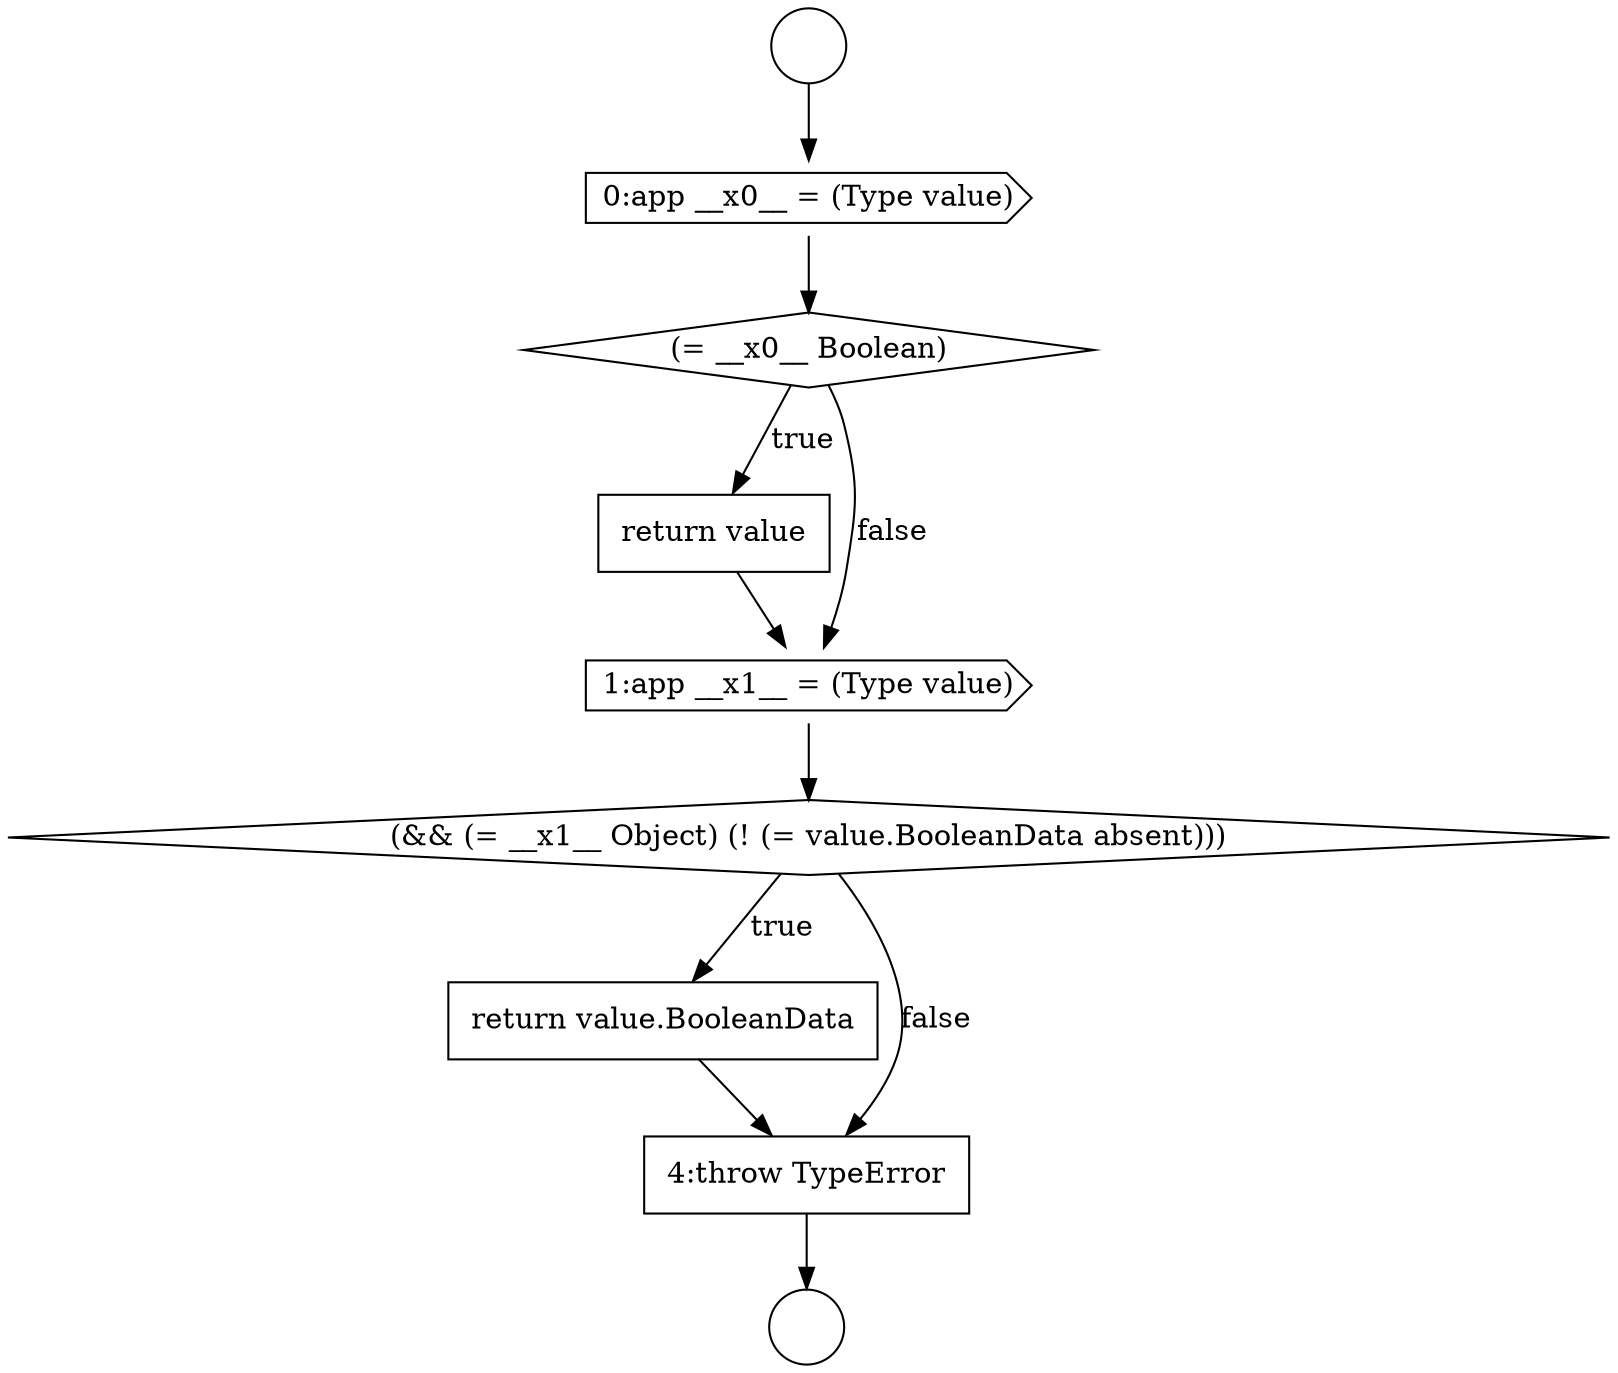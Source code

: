 digraph {
  node11090 [shape=none, margin=0, label=<<font color="black">
    <table border="0" cellborder="1" cellspacing="0" cellpadding="10">
      <tr><td align="left">return value.BooleanData</td></tr>
    </table>
  </font>> color="black" fillcolor="white" style=filled]
  node11087 [shape=none, margin=0, label=<<font color="black">
    <table border="0" cellborder="1" cellspacing="0" cellpadding="10">
      <tr><td align="left">return value</td></tr>
    </table>
  </font>> color="black" fillcolor="white" style=filled]
  node11083 [shape=circle label=" " color="black" fillcolor="white" style=filled]
  node11089 [shape=diamond, label=<<font color="black">(&amp;&amp; (= __x1__ Object) (! (= value.BooleanData absent)))</font>> color="black" fillcolor="white" style=filled]
  node11088 [shape=cds, label=<<font color="black">1:app __x1__ = (Type value)</font>> color="black" fillcolor="white" style=filled]
  node11084 [shape=circle label=" " color="black" fillcolor="white" style=filled]
  node11085 [shape=cds, label=<<font color="black">0:app __x0__ = (Type value)</font>> color="black" fillcolor="white" style=filled]
  node11091 [shape=none, margin=0, label=<<font color="black">
    <table border="0" cellborder="1" cellspacing="0" cellpadding="10">
      <tr><td align="left">4:throw TypeError</td></tr>
    </table>
  </font>> color="black" fillcolor="white" style=filled]
  node11086 [shape=diamond, label=<<font color="black">(= __x0__ Boolean)</font>> color="black" fillcolor="white" style=filled]
  node11086 -> node11087 [label=<<font color="black">true</font>> color="black"]
  node11086 -> node11088 [label=<<font color="black">false</font>> color="black"]
  node11087 -> node11088 [ color="black"]
  node11088 -> node11089 [ color="black"]
  node11083 -> node11085 [ color="black"]
  node11089 -> node11090 [label=<<font color="black">true</font>> color="black"]
  node11089 -> node11091 [label=<<font color="black">false</font>> color="black"]
  node11091 -> node11084 [ color="black"]
  node11085 -> node11086 [ color="black"]
  node11090 -> node11091 [ color="black"]
}
